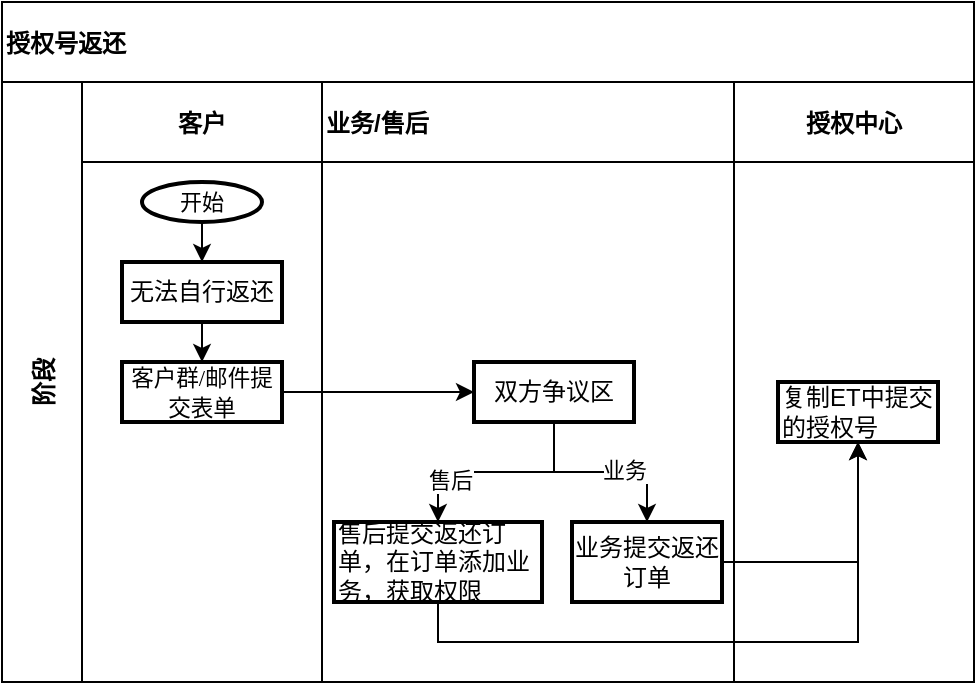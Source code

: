 <mxfile version="20.4.2" type="github">
  <diagram id="5HZ5CuIMRkjazk-nqQIX" name="第 1 页">
    <mxGraphModel dx="472" dy="529" grid="1" gridSize="10" guides="1" tooltips="1" connect="1" arrows="1" fold="1" page="1" pageScale="1" pageWidth="827" pageHeight="1169" math="0" shadow="0">
      <root>
        <mxCell id="0" />
        <mxCell id="1" parent="0" />
        <mxCell id="ojoMOdqTXlKkM74JouVy-1" value="授权号返还" style="shape=table;childLayout=tableLayout;startSize=40;collapsible=0;recursiveResize=0;expand=0;fontStyle=1;align=left;" parent="1" vertex="1">
          <mxGeometry x="14" y="30" width="486" height="340" as="geometry" />
        </mxCell>
        <mxCell id="ojoMOdqTXlKkM74JouVy-2" value="阶段" style="shape=tableRow;horizontal=0;startSize=40;swimlaneHead=0;swimlaneBody=0;top=0;left=0;bottom=0;right=0;dropTarget=0;fillColor=none;collapsible=0;recursiveResize=0;expand=0;fontStyle=1;" parent="ojoMOdqTXlKkM74JouVy-1" vertex="1">
          <mxGeometry y="40" width="486" height="300" as="geometry" />
        </mxCell>
        <mxCell id="ojoMOdqTXlKkM74JouVy-3" value="客户" style="swimlane;swimlaneHead=0;swimlaneBody=0;fontStyle=0;connectable=0;fillColor=none;startSize=40;collapsible=0;recursiveResize=0;expand=0;fontStyle=1;" parent="ojoMOdqTXlKkM74JouVy-2" vertex="1">
          <mxGeometry x="40" width="120" height="300" as="geometry">
            <mxRectangle width="120" height="300" as="alternateBounds" />
          </mxGeometry>
        </mxCell>
        <mxCell id="_on0lNry1wISj-UQnh7C-11" value="" style="edgeStyle=orthogonalEdgeStyle;rounded=0;orthogonalLoop=1;jettySize=auto;html=1;fontSize=11;" edge="1" parent="ojoMOdqTXlKkM74JouVy-3" source="_on0lNry1wISj-UQnh7C-9" target="_on0lNry1wISj-UQnh7C-10">
          <mxGeometry relative="1" as="geometry" />
        </mxCell>
        <mxCell id="_on0lNry1wISj-UQnh7C-9" value="&lt;font style=&quot;font-size: 11px;&quot;&gt;开始&lt;/font&gt;" style="strokeWidth=2;html=1;shape=mxgraph.flowchart.start_1;whiteSpace=wrap;container=1;" vertex="1" parent="ojoMOdqTXlKkM74JouVy-3">
          <mxGeometry x="30" y="50" width="60" height="20" as="geometry" />
        </mxCell>
        <mxCell id="_on0lNry1wISj-UQnh7C-10" value="无法自行返还" style="whiteSpace=wrap;html=1;strokeWidth=2;aspect=fixed;" vertex="1" parent="ojoMOdqTXlKkM74JouVy-3">
          <mxGeometry x="20" y="90" width="80" height="30" as="geometry" />
        </mxCell>
        <mxCell id="_on0lNry1wISj-UQnh7C-12" value="&lt;span style=&quot;font-family: SimSun; font-size: 11.29px;&quot;&gt;客户群/邮件提交表单&lt;/span&gt;" style="whiteSpace=wrap;html=1;strokeWidth=2;" vertex="1" parent="ojoMOdqTXlKkM74JouVy-3">
          <mxGeometry x="20" y="140" width="80" height="30" as="geometry" />
        </mxCell>
        <mxCell id="_on0lNry1wISj-UQnh7C-13" value="" style="edgeStyle=orthogonalEdgeStyle;rounded=0;orthogonalLoop=1;jettySize=auto;html=1;fontSize=11;" edge="1" parent="ojoMOdqTXlKkM74JouVy-3" source="_on0lNry1wISj-UQnh7C-10" target="_on0lNry1wISj-UQnh7C-12">
          <mxGeometry relative="1" as="geometry" />
        </mxCell>
        <mxCell id="ojoMOdqTXlKkM74JouVy-4" value="业务/售后" style="swimlane;swimlaneHead=0;swimlaneBody=0;fontStyle=0;connectable=0;fillColor=none;startSize=40;collapsible=0;recursiveResize=0;expand=0;fontStyle=1;align=left;" parent="ojoMOdqTXlKkM74JouVy-2" vertex="1">
          <mxGeometry x="160" width="206" height="300" as="geometry">
            <mxRectangle width="206" height="300" as="alternateBounds" />
          </mxGeometry>
        </mxCell>
        <mxCell id="_on0lNry1wISj-UQnh7C-18" value="" style="edgeStyle=orthogonalEdgeStyle;rounded=0;orthogonalLoop=1;jettySize=auto;html=1;fontSize=11;" edge="1" parent="ojoMOdqTXlKkM74JouVy-4" source="_on0lNry1wISj-UQnh7C-15" target="_on0lNry1wISj-UQnh7C-17">
          <mxGeometry relative="1" as="geometry" />
        </mxCell>
        <mxCell id="_on0lNry1wISj-UQnh7C-22" value="售后" style="edgeLabel;html=1;align=center;verticalAlign=middle;resizable=0;points=[];fontSize=11;" vertex="1" connectable="0" parent="_on0lNry1wISj-UQnh7C-18">
          <mxGeometry x="-0.235" y="4" relative="1" as="geometry">
            <mxPoint x="-36" as="offset" />
          </mxGeometry>
        </mxCell>
        <mxCell id="_on0lNry1wISj-UQnh7C-15" value="双方争议区" style="whiteSpace=wrap;html=1;strokeWidth=2;" vertex="1" parent="ojoMOdqTXlKkM74JouVy-4">
          <mxGeometry x="76" y="140" width="80" height="30" as="geometry" />
        </mxCell>
        <mxCell id="_on0lNry1wISj-UQnh7C-17" value="售后提交返还订单，在订单添加业务，获取权限" style="whiteSpace=wrap;html=1;strokeWidth=2;align=left;" vertex="1" parent="ojoMOdqTXlKkM74JouVy-4">
          <mxGeometry x="6" y="220" width="104" height="40" as="geometry" />
        </mxCell>
        <mxCell id="_on0lNry1wISj-UQnh7C-19" value="业务提交返还订单" style="whiteSpace=wrap;html=1;strokeWidth=2;" vertex="1" parent="ojoMOdqTXlKkM74JouVy-4">
          <mxGeometry x="125" y="220" width="75" height="40" as="geometry" />
        </mxCell>
        <mxCell id="_on0lNry1wISj-UQnh7C-20" value="" style="edgeStyle=orthogonalEdgeStyle;rounded=0;orthogonalLoop=1;jettySize=auto;html=1;fontSize=11;" edge="1" parent="ojoMOdqTXlKkM74JouVy-4" source="_on0lNry1wISj-UQnh7C-15" target="_on0lNry1wISj-UQnh7C-19">
          <mxGeometry relative="1" as="geometry" />
        </mxCell>
        <mxCell id="_on0lNry1wISj-UQnh7C-23" value="业务" style="edgeLabel;html=1;align=center;verticalAlign=middle;resizable=0;points=[];fontSize=11;" vertex="1" connectable="0" parent="_on0lNry1wISj-UQnh7C-20">
          <mxGeometry x="0.235" y="1" relative="1" as="geometry">
            <mxPoint as="offset" />
          </mxGeometry>
        </mxCell>
        <mxCell id="ojoMOdqTXlKkM74JouVy-5" value="授权中心" style="swimlane;swimlaneHead=0;swimlaneBody=0;fontStyle=0;connectable=0;fillColor=none;startSize=40;collapsible=0;recursiveResize=0;expand=0;fontStyle=1;" parent="ojoMOdqTXlKkM74JouVy-2" vertex="1">
          <mxGeometry x="366" width="120" height="300" as="geometry">
            <mxRectangle width="120" height="300" as="alternateBounds" />
          </mxGeometry>
        </mxCell>
        <mxCell id="_on0lNry1wISj-UQnh7C-24" value="复制ET中提交的授权号" style="whiteSpace=wrap;html=1;align=left;strokeWidth=2;" vertex="1" parent="ojoMOdqTXlKkM74JouVy-5">
          <mxGeometry x="22" y="150" width="80" height="30" as="geometry" />
        </mxCell>
        <mxCell id="_on0lNry1wISj-UQnh7C-16" value="" style="edgeStyle=orthogonalEdgeStyle;rounded=0;orthogonalLoop=1;jettySize=auto;html=1;fontSize=11;" edge="1" parent="ojoMOdqTXlKkM74JouVy-2" source="_on0lNry1wISj-UQnh7C-12" target="_on0lNry1wISj-UQnh7C-15">
          <mxGeometry relative="1" as="geometry" />
        </mxCell>
        <mxCell id="_on0lNry1wISj-UQnh7C-25" value="" style="edgeStyle=orthogonalEdgeStyle;rounded=0;orthogonalLoop=1;jettySize=auto;html=1;fontSize=11;exitX=0.5;exitY=1;exitDx=0;exitDy=0;" edge="1" parent="ojoMOdqTXlKkM74JouVy-2" source="_on0lNry1wISj-UQnh7C-17" target="_on0lNry1wISj-UQnh7C-24">
          <mxGeometry relative="1" as="geometry" />
        </mxCell>
        <mxCell id="_on0lNry1wISj-UQnh7C-28" style="edgeStyle=orthogonalEdgeStyle;rounded=0;orthogonalLoop=1;jettySize=auto;html=1;exitX=1;exitY=0.5;exitDx=0;exitDy=0;entryX=0.5;entryY=1;entryDx=0;entryDy=0;fontSize=11;" edge="1" parent="ojoMOdqTXlKkM74JouVy-2" source="_on0lNry1wISj-UQnh7C-19" target="_on0lNry1wISj-UQnh7C-24">
          <mxGeometry relative="1" as="geometry" />
        </mxCell>
      </root>
    </mxGraphModel>
  </diagram>
</mxfile>
